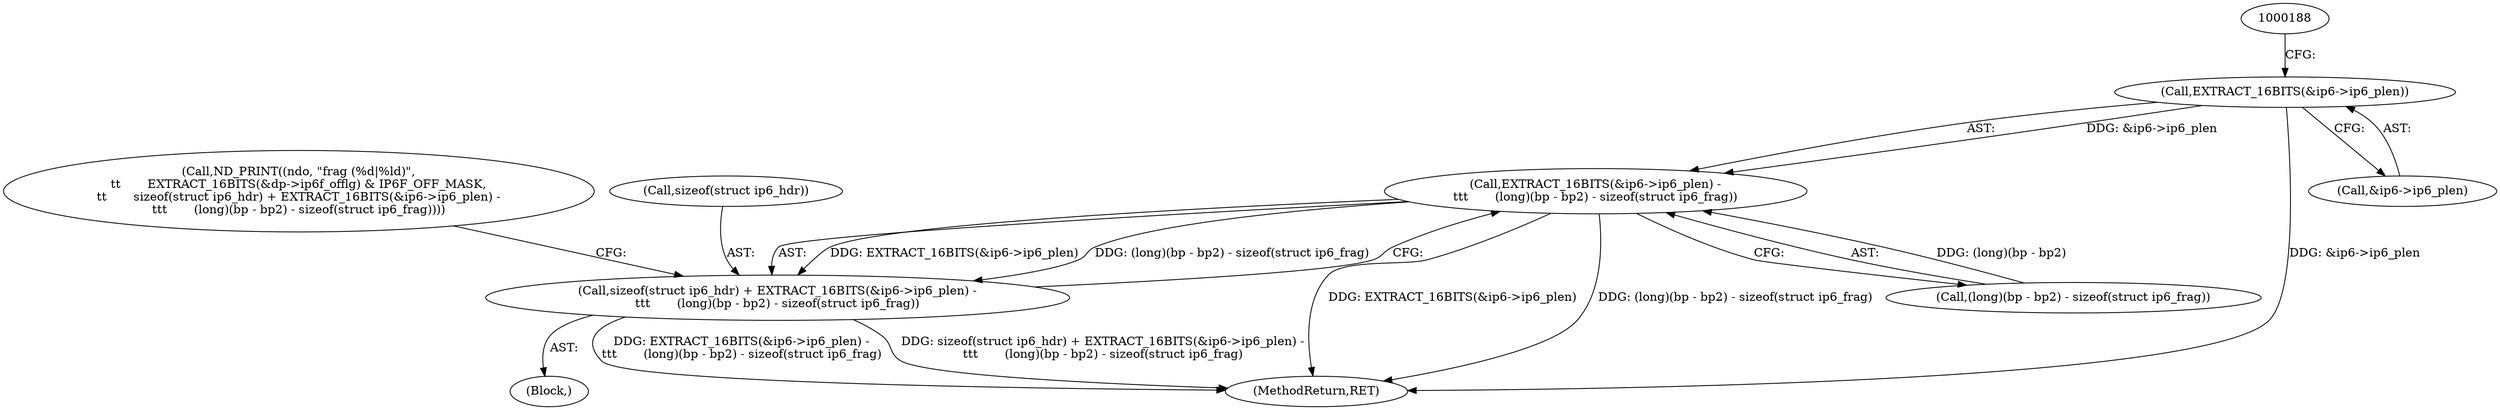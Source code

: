 digraph "0_tcpdump_2d669862df7cd17f539129049f6fb70d17174125@pointer" {
"1000181" [label="(Call,EXTRACT_16BITS(&ip6->ip6_plen))"];
"1000180" [label="(Call,EXTRACT_16BITS(&ip6->ip6_plen) -\n\t\t\t       (long)(bp - bp2) - sizeof(struct ip6_frag))"];
"1000177" [label="(Call,sizeof(struct ip6_hdr) + EXTRACT_16BITS(&ip6->ip6_plen) -\n\t\t\t       (long)(bp - bp2) - sizeof(struct ip6_frag))"];
"1000224" [label="(MethodReturn,RET)"];
"1000177" [label="(Call,sizeof(struct ip6_hdr) + EXTRACT_16BITS(&ip6->ip6_plen) -\n\t\t\t       (long)(bp - bp2) - sizeof(struct ip6_frag))"];
"1000180" [label="(Call,EXTRACT_16BITS(&ip6->ip6_plen) -\n\t\t\t       (long)(bp - bp2) - sizeof(struct ip6_frag))"];
"1000181" [label="(Call,EXTRACT_16BITS(&ip6->ip6_plen))"];
"1000164" [label="(Call,ND_PRINT((ndo, \"frag (%d|%ld)\",\n\t\t       EXTRACT_16BITS(&dp->ip6f_offlg) & IP6F_OFF_MASK,\n\t\t       sizeof(struct ip6_hdr) + EXTRACT_16BITS(&ip6->ip6_plen) -\n\t\t\t       (long)(bp - bp2) - sizeof(struct ip6_frag))))"];
"1000182" [label="(Call,&ip6->ip6_plen)"];
"1000169" [label="(Block,)"];
"1000178" [label="(Call,sizeof(struct ip6_hdr))"];
"1000186" [label="(Call,(long)(bp - bp2) - sizeof(struct ip6_frag))"];
"1000181" -> "1000180"  [label="AST: "];
"1000181" -> "1000182"  [label="CFG: "];
"1000182" -> "1000181"  [label="AST: "];
"1000188" -> "1000181"  [label="CFG: "];
"1000181" -> "1000224"  [label="DDG: &ip6->ip6_plen"];
"1000181" -> "1000180"  [label="DDG: &ip6->ip6_plen"];
"1000180" -> "1000177"  [label="AST: "];
"1000180" -> "1000186"  [label="CFG: "];
"1000186" -> "1000180"  [label="AST: "];
"1000177" -> "1000180"  [label="CFG: "];
"1000180" -> "1000224"  [label="DDG: EXTRACT_16BITS(&ip6->ip6_plen)"];
"1000180" -> "1000224"  [label="DDG: (long)(bp - bp2) - sizeof(struct ip6_frag)"];
"1000180" -> "1000177"  [label="DDG: EXTRACT_16BITS(&ip6->ip6_plen)"];
"1000180" -> "1000177"  [label="DDG: (long)(bp - bp2) - sizeof(struct ip6_frag)"];
"1000186" -> "1000180"  [label="DDG: (long)(bp - bp2)"];
"1000177" -> "1000169"  [label="AST: "];
"1000178" -> "1000177"  [label="AST: "];
"1000164" -> "1000177"  [label="CFG: "];
"1000177" -> "1000224"  [label="DDG: EXTRACT_16BITS(&ip6->ip6_plen) -\n\t\t\t       (long)(bp - bp2) - sizeof(struct ip6_frag)"];
"1000177" -> "1000224"  [label="DDG: sizeof(struct ip6_hdr) + EXTRACT_16BITS(&ip6->ip6_plen) -\n\t\t\t       (long)(bp - bp2) - sizeof(struct ip6_frag)"];
}

